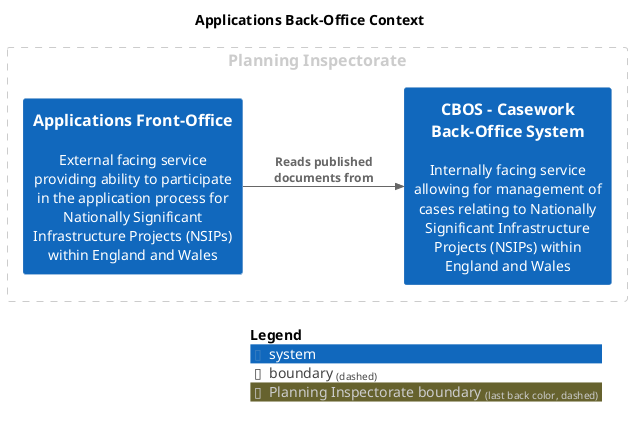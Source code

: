@startuml
set separator none
title Applications Back-Office Context

left to right direction

!include <C4/C4>
!include <C4/C4_Context>

AddBoundaryTag("Planning Inspectorate", $borderColor="#cccccc", $fontColor="#cccccc", $borderStyle="dashed")
Boundary(group_1, "Planning Inspectorate", $tags="Planning Inspectorate") {
  System(ApplicationsFrontOffice, "Applications Front-Office", $descr="External facing service providing ability to participate in the application process for Nationally Significant Infrastructure Projects (NSIPs) within England and Wales", $tags="", $link="")
  System(CBOSCaseworkBackOfficeSystem, "CBOS - Casework Back-Office System", $descr="Internally facing service allowing for management of cases relating to Nationally Significant Infrastructure Projects (NSIPs) within England and Wales", $tags="", $link="")
}


Rel(ApplicationsFrontOffice, CBOSCaseworkBackOfficeSystem, "Reads published documents from", $techn="", $tags="", $link="")

SHOW_LEGEND(true)
@enduml